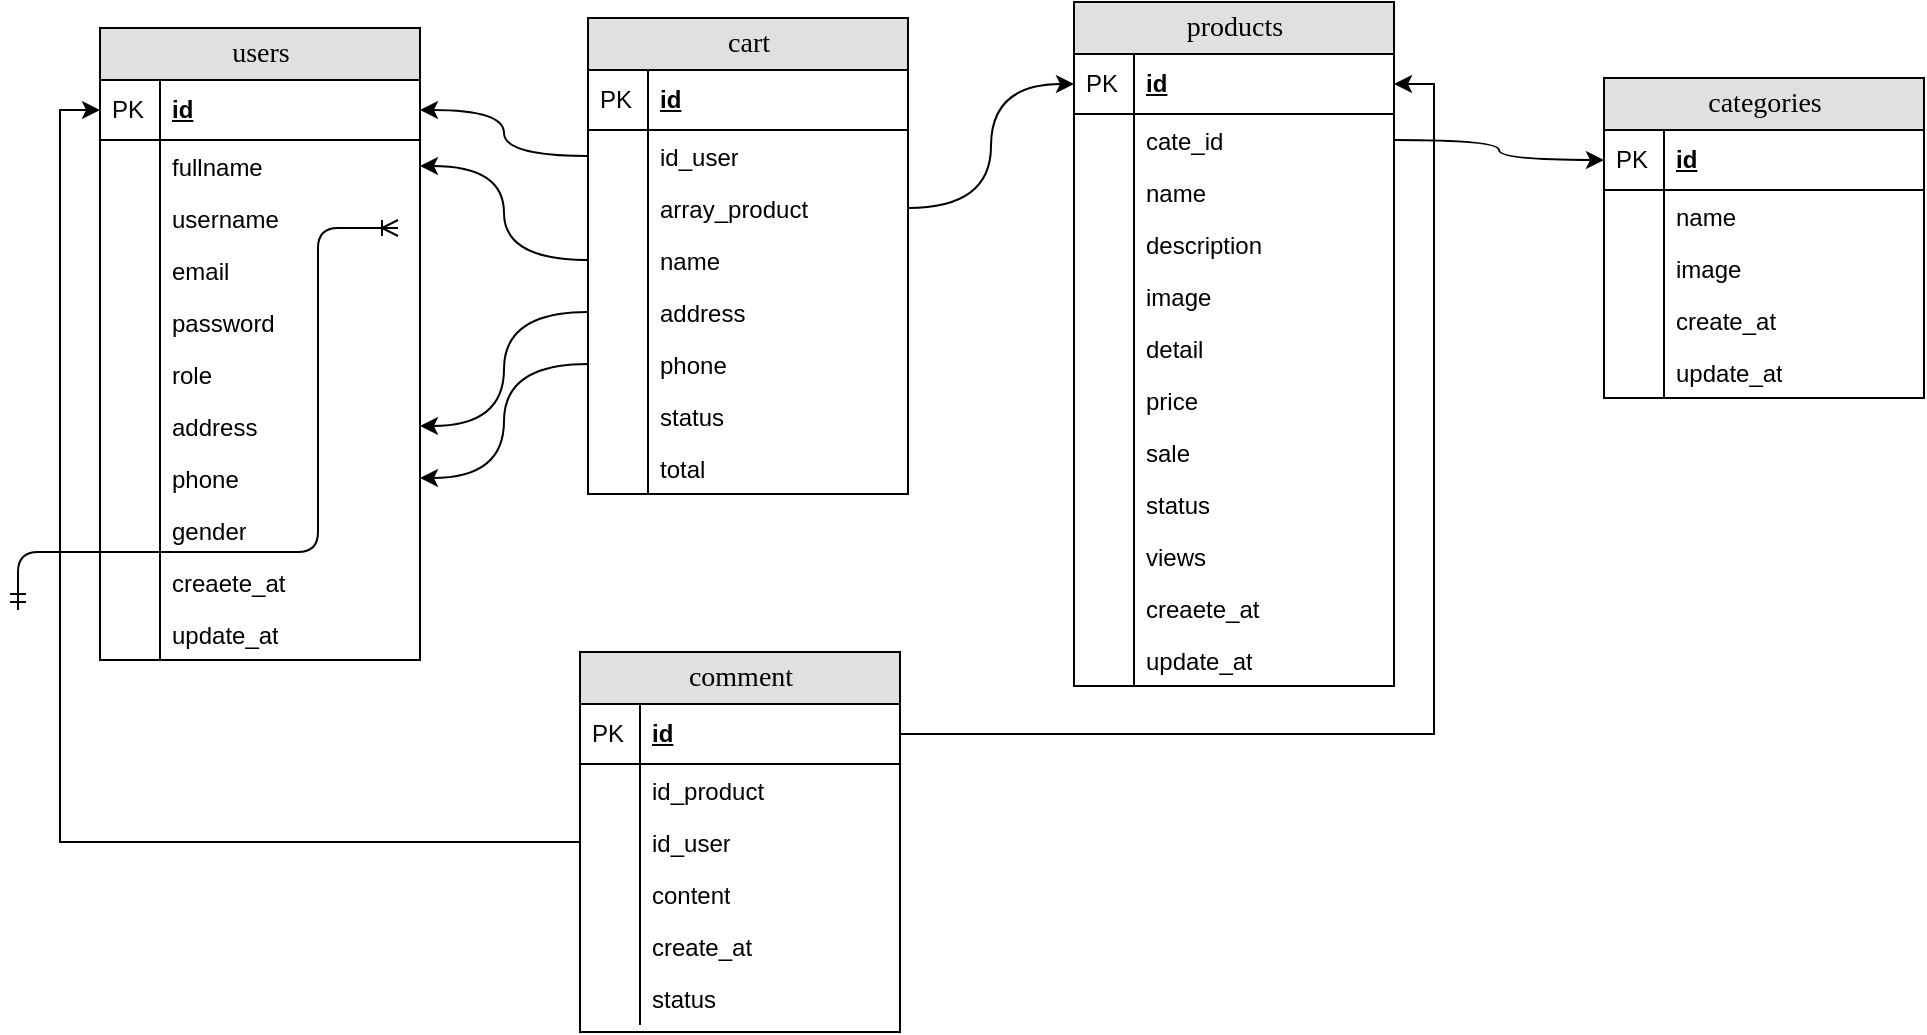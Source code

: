 <mxfile version="14.0.1" type="github">
  <diagram name="Page-1" id="e56a1550-8fbb-45ad-956c-1786394a9013">
    <mxGraphModel dx="1278" dy="534" grid="0" gridSize="10" guides="1" tooltips="1" connect="1" arrows="1" fold="1" page="1" pageScale="1" pageWidth="1100" pageHeight="850" background="#ffffff" math="0" shadow="0">
      <root>
        <mxCell id="0" />
        <mxCell id="1" parent="0" />
        <mxCell id="2e49270ec7c68f3f-8" value="users" style="swimlane;html=1;fontStyle=0;childLayout=stackLayout;horizontal=1;startSize=26;fillColor=#e0e0e0;horizontalStack=0;resizeParent=1;resizeLast=0;collapsible=1;marginBottom=0;swimlaneFillColor=#ffffff;align=center;rounded=0;shadow=0;comic=0;labelBackgroundColor=none;strokeWidth=1;fontFamily=Verdana;fontSize=14;swimlaneLine=1;" parent="1" vertex="1">
          <mxGeometry x="141" y="139" width="160" height="316" as="geometry" />
        </mxCell>
        <mxCell id="2e49270ec7c68f3f-9" value="id" style="shape=partialRectangle;top=0;left=0;right=0;bottom=1;html=1;align=left;verticalAlign=middle;fillColor=none;spacingLeft=34;spacingRight=4;whiteSpace=wrap;overflow=hidden;rotatable=0;points=[[0,0.5],[1,0.5]];portConstraint=eastwest;dropTarget=0;fontStyle=5;" parent="2e49270ec7c68f3f-8" vertex="1">
          <mxGeometry y="26" width="160" height="30" as="geometry" />
        </mxCell>
        <mxCell id="2e49270ec7c68f3f-10" value="PK" style="shape=partialRectangle;top=0;left=0;bottom=0;html=1;fillColor=none;align=left;verticalAlign=middle;spacingLeft=4;spacingRight=4;whiteSpace=wrap;overflow=hidden;rotatable=0;points=[];portConstraint=eastwest;part=1;" parent="2e49270ec7c68f3f-9" vertex="1" connectable="0">
          <mxGeometry width="30" height="30" as="geometry" />
        </mxCell>
        <mxCell id="2e49270ec7c68f3f-11" value="fullname" style="shape=partialRectangle;top=0;left=0;right=0;bottom=0;html=1;align=left;verticalAlign=top;fillColor=none;spacingLeft=34;spacingRight=4;whiteSpace=wrap;overflow=hidden;rotatable=0;points=[[0,0.5],[1,0.5]];portConstraint=eastwest;dropTarget=0;" parent="2e49270ec7c68f3f-8" vertex="1">
          <mxGeometry y="56" width="160" height="26" as="geometry" />
        </mxCell>
        <mxCell id="2e49270ec7c68f3f-12" value="" style="shape=partialRectangle;top=0;left=0;bottom=0;html=1;fillColor=none;align=left;verticalAlign=top;spacingLeft=4;spacingRight=4;whiteSpace=wrap;overflow=hidden;rotatable=0;points=[];portConstraint=eastwest;part=1;" parent="2e49270ec7c68f3f-11" vertex="1" connectable="0">
          <mxGeometry width="30" height="26" as="geometry" />
        </mxCell>
        <mxCell id="2e49270ec7c68f3f-13" value="username" style="shape=partialRectangle;top=0;left=0;right=0;bottom=0;html=1;align=left;verticalAlign=top;fillColor=none;spacingLeft=34;spacingRight=4;whiteSpace=wrap;overflow=hidden;rotatable=0;points=[[0,0.5],[1,0.5]];portConstraint=eastwest;dropTarget=0;" parent="2e49270ec7c68f3f-8" vertex="1">
          <mxGeometry y="82" width="160" height="26" as="geometry" />
        </mxCell>
        <mxCell id="2e49270ec7c68f3f-14" value="" style="shape=partialRectangle;top=0;left=0;bottom=0;html=1;fillColor=none;align=left;verticalAlign=top;spacingLeft=4;spacingRight=4;whiteSpace=wrap;overflow=hidden;rotatable=0;points=[];portConstraint=eastwest;part=1;" parent="2e49270ec7c68f3f-13" vertex="1" connectable="0">
          <mxGeometry width="30" height="26" as="geometry" />
        </mxCell>
        <mxCell id="2e49270ec7c68f3f-15" value="email" style="shape=partialRectangle;top=0;left=0;right=0;bottom=0;html=1;align=left;verticalAlign=top;fillColor=none;spacingLeft=34;spacingRight=4;whiteSpace=wrap;overflow=hidden;rotatable=0;points=[[0,0.5],[1,0.5]];portConstraint=eastwest;dropTarget=0;" parent="2e49270ec7c68f3f-8" vertex="1">
          <mxGeometry y="108" width="160" height="26" as="geometry" />
        </mxCell>
        <mxCell id="2e49270ec7c68f3f-16" value="" style="shape=partialRectangle;top=0;left=0;bottom=0;html=1;fillColor=none;align=left;verticalAlign=top;spacingLeft=4;spacingRight=4;whiteSpace=wrap;overflow=hidden;rotatable=0;points=[];portConstraint=eastwest;part=1;" parent="2e49270ec7c68f3f-15" vertex="1" connectable="0">
          <mxGeometry width="30" height="26" as="geometry" />
        </mxCell>
        <mxCell id="1lIkk0_7bmJAhGlivmZI-1" value="password" style="shape=partialRectangle;top=0;left=0;right=0;bottom=0;html=1;align=left;verticalAlign=top;fillColor=none;spacingLeft=34;spacingRight=4;whiteSpace=wrap;overflow=hidden;rotatable=0;points=[[0,0.5],[1,0.5]];portConstraint=eastwest;dropTarget=0;" vertex="1" parent="2e49270ec7c68f3f-8">
          <mxGeometry y="134" width="160" height="26" as="geometry" />
        </mxCell>
        <mxCell id="1lIkk0_7bmJAhGlivmZI-2" value="" style="shape=partialRectangle;top=0;left=0;bottom=0;html=1;fillColor=none;align=left;verticalAlign=top;spacingLeft=4;spacingRight=4;whiteSpace=wrap;overflow=hidden;rotatable=0;points=[];portConstraint=eastwest;part=1;" vertex="1" connectable="0" parent="1lIkk0_7bmJAhGlivmZI-1">
          <mxGeometry width="30" height="26" as="geometry" />
        </mxCell>
        <mxCell id="1lIkk0_7bmJAhGlivmZI-3" value="role" style="shape=partialRectangle;top=0;left=0;right=0;bottom=0;html=1;align=left;verticalAlign=top;fillColor=none;spacingLeft=34;spacingRight=4;whiteSpace=wrap;overflow=hidden;rotatable=0;points=[[0,0.5],[1,0.5]];portConstraint=eastwest;dropTarget=0;" vertex="1" parent="2e49270ec7c68f3f-8">
          <mxGeometry y="160" width="160" height="26" as="geometry" />
        </mxCell>
        <mxCell id="1lIkk0_7bmJAhGlivmZI-4" value="" style="shape=partialRectangle;top=0;left=0;bottom=0;html=1;fillColor=none;align=left;verticalAlign=top;spacingLeft=4;spacingRight=4;whiteSpace=wrap;overflow=hidden;rotatable=0;points=[];portConstraint=eastwest;part=1;" vertex="1" connectable="0" parent="1lIkk0_7bmJAhGlivmZI-3">
          <mxGeometry width="30" height="26" as="geometry" />
        </mxCell>
        <mxCell id="1lIkk0_7bmJAhGlivmZI-5" value="address" style="shape=partialRectangle;top=0;left=0;right=0;bottom=0;html=1;align=left;verticalAlign=top;fillColor=none;spacingLeft=34;spacingRight=4;whiteSpace=wrap;overflow=hidden;rotatable=0;points=[[0,0.5],[1,0.5]];portConstraint=eastwest;dropTarget=0;" vertex="1" parent="2e49270ec7c68f3f-8">
          <mxGeometry y="186" width="160" height="26" as="geometry" />
        </mxCell>
        <mxCell id="1lIkk0_7bmJAhGlivmZI-6" value="" style="shape=partialRectangle;top=0;left=0;bottom=0;html=1;fillColor=none;align=left;verticalAlign=top;spacingLeft=4;spacingRight=4;whiteSpace=wrap;overflow=hidden;rotatable=0;points=[];portConstraint=eastwest;part=1;" vertex="1" connectable="0" parent="1lIkk0_7bmJAhGlivmZI-5">
          <mxGeometry width="30" height="26" as="geometry" />
        </mxCell>
        <mxCell id="1lIkk0_7bmJAhGlivmZI-7" value="phone" style="shape=partialRectangle;top=0;left=0;right=0;bottom=0;html=1;align=left;verticalAlign=top;fillColor=none;spacingLeft=34;spacingRight=4;whiteSpace=wrap;overflow=hidden;rotatable=0;points=[[0,0.5],[1,0.5]];portConstraint=eastwest;dropTarget=0;" vertex="1" parent="2e49270ec7c68f3f-8">
          <mxGeometry y="212" width="160" height="26" as="geometry" />
        </mxCell>
        <mxCell id="1lIkk0_7bmJAhGlivmZI-8" value="" style="shape=partialRectangle;top=0;left=0;bottom=0;html=1;fillColor=none;align=left;verticalAlign=top;spacingLeft=4;spacingRight=4;whiteSpace=wrap;overflow=hidden;rotatable=0;points=[];portConstraint=eastwest;part=1;" vertex="1" connectable="0" parent="1lIkk0_7bmJAhGlivmZI-7">
          <mxGeometry width="30" height="26" as="geometry" />
        </mxCell>
        <mxCell id="1lIkk0_7bmJAhGlivmZI-9" value="gender" style="shape=partialRectangle;top=0;left=0;right=0;bottom=0;html=1;align=left;verticalAlign=top;fillColor=none;spacingLeft=34;spacingRight=4;whiteSpace=wrap;overflow=hidden;rotatable=0;points=[[0,0.5],[1,0.5]];portConstraint=eastwest;dropTarget=0;" vertex="1" parent="2e49270ec7c68f3f-8">
          <mxGeometry y="238" width="160" height="26" as="geometry" />
        </mxCell>
        <mxCell id="1lIkk0_7bmJAhGlivmZI-10" value="" style="shape=partialRectangle;top=0;left=0;bottom=0;html=1;fillColor=none;align=left;verticalAlign=top;spacingLeft=4;spacingRight=4;whiteSpace=wrap;overflow=hidden;rotatable=0;points=[];portConstraint=eastwest;part=1;" vertex="1" connectable="0" parent="1lIkk0_7bmJAhGlivmZI-9">
          <mxGeometry width="30" height="26" as="geometry" />
        </mxCell>
        <mxCell id="1lIkk0_7bmJAhGlivmZI-11" value="creaete_at" style="shape=partialRectangle;top=0;left=0;right=0;bottom=0;html=1;align=left;verticalAlign=top;fillColor=none;spacingLeft=34;spacingRight=4;whiteSpace=wrap;overflow=hidden;rotatable=0;points=[[0,0.5],[1,0.5]];portConstraint=eastwest;dropTarget=0;" vertex="1" parent="2e49270ec7c68f3f-8">
          <mxGeometry y="264" width="160" height="26" as="geometry" />
        </mxCell>
        <mxCell id="1lIkk0_7bmJAhGlivmZI-12" value="" style="shape=partialRectangle;top=0;left=0;bottom=0;html=1;fillColor=none;align=left;verticalAlign=top;spacingLeft=4;spacingRight=4;whiteSpace=wrap;overflow=hidden;rotatable=0;points=[];portConstraint=eastwest;part=1;" vertex="1" connectable="0" parent="1lIkk0_7bmJAhGlivmZI-11">
          <mxGeometry width="30" height="26" as="geometry" />
        </mxCell>
        <mxCell id="1lIkk0_7bmJAhGlivmZI-13" value="update_at" style="shape=partialRectangle;top=0;left=0;right=0;bottom=0;html=1;align=left;verticalAlign=top;fillColor=none;spacingLeft=34;spacingRight=4;whiteSpace=wrap;overflow=hidden;rotatable=0;points=[[0,0.5],[1,0.5]];portConstraint=eastwest;dropTarget=0;" vertex="1" parent="2e49270ec7c68f3f-8">
          <mxGeometry y="290" width="160" height="26" as="geometry" />
        </mxCell>
        <mxCell id="1lIkk0_7bmJAhGlivmZI-14" value="" style="shape=partialRectangle;top=0;left=0;bottom=0;html=1;fillColor=none;align=left;verticalAlign=top;spacingLeft=4;spacingRight=4;whiteSpace=wrap;overflow=hidden;rotatable=0;points=[];portConstraint=eastwest;part=1;" vertex="1" connectable="0" parent="1lIkk0_7bmJAhGlivmZI-13">
          <mxGeometry width="30" height="26" as="geometry" />
        </mxCell>
        <mxCell id="2e49270ec7c68f3f-55" value="" style="edgeStyle=orthogonalEdgeStyle;html=1;endArrow=ERoneToMany;startArrow=ERmandOne;labelBackgroundColor=none;fontFamily=Verdana;fontSize=14;entryX=0;entryY=0.5;exitX=0;exitY=0.5;" parent="1" source="2e49270ec7c68f3f-20" edge="1">
          <mxGeometry width="100" height="100" relative="1" as="geometry">
            <mxPoint x="100" y="430" as="sourcePoint" />
            <mxPoint x="290" y="239" as="targetPoint" />
            <Array as="points">
              <mxPoint x="250" y="401" />
              <mxPoint x="250" y="239" />
            </Array>
          </mxGeometry>
        </mxCell>
        <mxCell id="1lIkk0_7bmJAhGlivmZI-15" value="products" style="swimlane;html=1;fontStyle=0;childLayout=stackLayout;horizontal=1;startSize=26;fillColor=#e0e0e0;horizontalStack=0;resizeParent=1;resizeLast=0;collapsible=1;marginBottom=0;swimlaneFillColor=#ffffff;align=center;rounded=0;shadow=0;comic=0;labelBackgroundColor=none;strokeWidth=1;fontFamily=Verdana;fontSize=14;swimlaneLine=1;" vertex="1" parent="1">
          <mxGeometry x="628" y="126" width="160" height="342" as="geometry" />
        </mxCell>
        <mxCell id="1lIkk0_7bmJAhGlivmZI-16" value="id" style="shape=partialRectangle;top=0;left=0;right=0;bottom=1;html=1;align=left;verticalAlign=middle;fillColor=none;spacingLeft=34;spacingRight=4;whiteSpace=wrap;overflow=hidden;rotatable=0;points=[[0,0.5],[1,0.5]];portConstraint=eastwest;dropTarget=0;fontStyle=5;" vertex="1" parent="1lIkk0_7bmJAhGlivmZI-15">
          <mxGeometry y="26" width="160" height="30" as="geometry" />
        </mxCell>
        <mxCell id="1lIkk0_7bmJAhGlivmZI-17" value="PK" style="shape=partialRectangle;top=0;left=0;bottom=0;html=1;fillColor=none;align=left;verticalAlign=middle;spacingLeft=4;spacingRight=4;whiteSpace=wrap;overflow=hidden;rotatable=0;points=[];portConstraint=eastwest;part=1;" vertex="1" connectable="0" parent="1lIkk0_7bmJAhGlivmZI-16">
          <mxGeometry width="30" height="30" as="geometry" />
        </mxCell>
        <mxCell id="1lIkk0_7bmJAhGlivmZI-18" value="cate_id" style="shape=partialRectangle;top=0;left=0;right=0;bottom=0;html=1;align=left;verticalAlign=top;fillColor=none;spacingLeft=34;spacingRight=4;whiteSpace=wrap;overflow=hidden;rotatable=0;points=[[0,0.5],[1,0.5]];portConstraint=eastwest;dropTarget=0;" vertex="1" parent="1lIkk0_7bmJAhGlivmZI-15">
          <mxGeometry y="56" width="160" height="26" as="geometry" />
        </mxCell>
        <mxCell id="1lIkk0_7bmJAhGlivmZI-19" value="" style="shape=partialRectangle;top=0;left=0;bottom=0;html=1;fillColor=none;align=left;verticalAlign=top;spacingLeft=4;spacingRight=4;whiteSpace=wrap;overflow=hidden;rotatable=0;points=[];portConstraint=eastwest;part=1;" vertex="1" connectable="0" parent="1lIkk0_7bmJAhGlivmZI-18">
          <mxGeometry width="30" height="26" as="geometry" />
        </mxCell>
        <mxCell id="1lIkk0_7bmJAhGlivmZI-20" value="name" style="shape=partialRectangle;top=0;left=0;right=0;bottom=0;html=1;align=left;verticalAlign=top;fillColor=none;spacingLeft=34;spacingRight=4;whiteSpace=wrap;overflow=hidden;rotatable=0;points=[[0,0.5],[1,0.5]];portConstraint=eastwest;dropTarget=0;" vertex="1" parent="1lIkk0_7bmJAhGlivmZI-15">
          <mxGeometry y="82" width="160" height="26" as="geometry" />
        </mxCell>
        <mxCell id="1lIkk0_7bmJAhGlivmZI-21" value="" style="shape=partialRectangle;top=0;left=0;bottom=0;html=1;fillColor=none;align=left;verticalAlign=top;spacingLeft=4;spacingRight=4;whiteSpace=wrap;overflow=hidden;rotatable=0;points=[];portConstraint=eastwest;part=1;" vertex="1" connectable="0" parent="1lIkk0_7bmJAhGlivmZI-20">
          <mxGeometry width="30" height="26" as="geometry" />
        </mxCell>
        <mxCell id="1lIkk0_7bmJAhGlivmZI-22" value="description" style="shape=partialRectangle;top=0;left=0;right=0;bottom=0;html=1;align=left;verticalAlign=top;fillColor=none;spacingLeft=34;spacingRight=4;whiteSpace=wrap;overflow=hidden;rotatable=0;points=[[0,0.5],[1,0.5]];portConstraint=eastwest;dropTarget=0;" vertex="1" parent="1lIkk0_7bmJAhGlivmZI-15">
          <mxGeometry y="108" width="160" height="26" as="geometry" />
        </mxCell>
        <mxCell id="1lIkk0_7bmJAhGlivmZI-23" value="" style="shape=partialRectangle;top=0;left=0;bottom=0;html=1;fillColor=none;align=left;verticalAlign=top;spacingLeft=4;spacingRight=4;whiteSpace=wrap;overflow=hidden;rotatable=0;points=[];portConstraint=eastwest;part=1;" vertex="1" connectable="0" parent="1lIkk0_7bmJAhGlivmZI-22">
          <mxGeometry width="30" height="26" as="geometry" />
        </mxCell>
        <mxCell id="1lIkk0_7bmJAhGlivmZI-24" value="image" style="shape=partialRectangle;top=0;left=0;right=0;bottom=0;html=1;align=left;verticalAlign=top;fillColor=none;spacingLeft=34;spacingRight=4;whiteSpace=wrap;overflow=hidden;rotatable=0;points=[[0,0.5],[1,0.5]];portConstraint=eastwest;dropTarget=0;" vertex="1" parent="1lIkk0_7bmJAhGlivmZI-15">
          <mxGeometry y="134" width="160" height="26" as="geometry" />
        </mxCell>
        <mxCell id="1lIkk0_7bmJAhGlivmZI-25" value="" style="shape=partialRectangle;top=0;left=0;bottom=0;html=1;fillColor=none;align=left;verticalAlign=top;spacingLeft=4;spacingRight=4;whiteSpace=wrap;overflow=hidden;rotatable=0;points=[];portConstraint=eastwest;part=1;" vertex="1" connectable="0" parent="1lIkk0_7bmJAhGlivmZI-24">
          <mxGeometry width="30" height="26" as="geometry" />
        </mxCell>
        <mxCell id="1lIkk0_7bmJAhGlivmZI-26" value="detail" style="shape=partialRectangle;top=0;left=0;right=0;bottom=0;html=1;align=left;verticalAlign=top;fillColor=none;spacingLeft=34;spacingRight=4;whiteSpace=wrap;overflow=hidden;rotatable=0;points=[[0,0.5],[1,0.5]];portConstraint=eastwest;dropTarget=0;" vertex="1" parent="1lIkk0_7bmJAhGlivmZI-15">
          <mxGeometry y="160" width="160" height="26" as="geometry" />
        </mxCell>
        <mxCell id="1lIkk0_7bmJAhGlivmZI-27" value="" style="shape=partialRectangle;top=0;left=0;bottom=0;html=1;fillColor=none;align=left;verticalAlign=top;spacingLeft=4;spacingRight=4;whiteSpace=wrap;overflow=hidden;rotatable=0;points=[];portConstraint=eastwest;part=1;" vertex="1" connectable="0" parent="1lIkk0_7bmJAhGlivmZI-26">
          <mxGeometry width="30" height="26" as="geometry" />
        </mxCell>
        <mxCell id="1lIkk0_7bmJAhGlivmZI-28" value="price" style="shape=partialRectangle;top=0;left=0;right=0;bottom=0;html=1;align=left;verticalAlign=top;fillColor=none;spacingLeft=34;spacingRight=4;whiteSpace=wrap;overflow=hidden;rotatable=0;points=[[0,0.5],[1,0.5]];portConstraint=eastwest;dropTarget=0;" vertex="1" parent="1lIkk0_7bmJAhGlivmZI-15">
          <mxGeometry y="186" width="160" height="26" as="geometry" />
        </mxCell>
        <mxCell id="1lIkk0_7bmJAhGlivmZI-29" value="" style="shape=partialRectangle;top=0;left=0;bottom=0;html=1;fillColor=none;align=left;verticalAlign=top;spacingLeft=4;spacingRight=4;whiteSpace=wrap;overflow=hidden;rotatable=0;points=[];portConstraint=eastwest;part=1;" vertex="1" connectable="0" parent="1lIkk0_7bmJAhGlivmZI-28">
          <mxGeometry width="30" height="26" as="geometry" />
        </mxCell>
        <mxCell id="1lIkk0_7bmJAhGlivmZI-30" value="sale" style="shape=partialRectangle;top=0;left=0;right=0;bottom=0;html=1;align=left;verticalAlign=top;fillColor=none;spacingLeft=34;spacingRight=4;whiteSpace=wrap;overflow=hidden;rotatable=0;points=[[0,0.5],[1,0.5]];portConstraint=eastwest;dropTarget=0;" vertex="1" parent="1lIkk0_7bmJAhGlivmZI-15">
          <mxGeometry y="212" width="160" height="26" as="geometry" />
        </mxCell>
        <mxCell id="1lIkk0_7bmJAhGlivmZI-31" value="" style="shape=partialRectangle;top=0;left=0;bottom=0;html=1;fillColor=none;align=left;verticalAlign=top;spacingLeft=4;spacingRight=4;whiteSpace=wrap;overflow=hidden;rotatable=0;points=[];portConstraint=eastwest;part=1;" vertex="1" connectable="0" parent="1lIkk0_7bmJAhGlivmZI-30">
          <mxGeometry width="30" height="26" as="geometry" />
        </mxCell>
        <mxCell id="1lIkk0_7bmJAhGlivmZI-32" value="status" style="shape=partialRectangle;top=0;left=0;right=0;bottom=0;html=1;align=left;verticalAlign=top;fillColor=none;spacingLeft=34;spacingRight=4;whiteSpace=wrap;overflow=hidden;rotatable=0;points=[[0,0.5],[1,0.5]];portConstraint=eastwest;dropTarget=0;" vertex="1" parent="1lIkk0_7bmJAhGlivmZI-15">
          <mxGeometry y="238" width="160" height="26" as="geometry" />
        </mxCell>
        <mxCell id="1lIkk0_7bmJAhGlivmZI-33" value="" style="shape=partialRectangle;top=0;left=0;bottom=0;html=1;fillColor=none;align=left;verticalAlign=top;spacingLeft=4;spacingRight=4;whiteSpace=wrap;overflow=hidden;rotatable=0;points=[];portConstraint=eastwest;part=1;" vertex="1" connectable="0" parent="1lIkk0_7bmJAhGlivmZI-32">
          <mxGeometry width="30" height="26" as="geometry" />
        </mxCell>
        <mxCell id="1lIkk0_7bmJAhGlivmZI-34" value="views" style="shape=partialRectangle;top=0;left=0;right=0;bottom=0;html=1;align=left;verticalAlign=top;fillColor=none;spacingLeft=34;spacingRight=4;whiteSpace=wrap;overflow=hidden;rotatable=0;points=[[0,0.5],[1,0.5]];portConstraint=eastwest;dropTarget=0;" vertex="1" parent="1lIkk0_7bmJAhGlivmZI-15">
          <mxGeometry y="264" width="160" height="26" as="geometry" />
        </mxCell>
        <mxCell id="1lIkk0_7bmJAhGlivmZI-35" value="" style="shape=partialRectangle;top=0;left=0;bottom=0;html=1;fillColor=none;align=left;verticalAlign=top;spacingLeft=4;spacingRight=4;whiteSpace=wrap;overflow=hidden;rotatable=0;points=[];portConstraint=eastwest;part=1;" vertex="1" connectable="0" parent="1lIkk0_7bmJAhGlivmZI-34">
          <mxGeometry width="30" height="26" as="geometry" />
        </mxCell>
        <mxCell id="1lIkk0_7bmJAhGlivmZI-38" value="creaete_at" style="shape=partialRectangle;top=0;left=0;right=0;bottom=0;html=1;align=left;verticalAlign=top;fillColor=none;spacingLeft=34;spacingRight=4;whiteSpace=wrap;overflow=hidden;rotatable=0;points=[[0,0.5],[1,0.5]];portConstraint=eastwest;dropTarget=0;" vertex="1" parent="1lIkk0_7bmJAhGlivmZI-15">
          <mxGeometry y="290" width="160" height="26" as="geometry" />
        </mxCell>
        <mxCell id="1lIkk0_7bmJAhGlivmZI-39" value="" style="shape=partialRectangle;top=0;left=0;bottom=0;html=1;fillColor=none;align=left;verticalAlign=top;spacingLeft=4;spacingRight=4;whiteSpace=wrap;overflow=hidden;rotatable=0;points=[];portConstraint=eastwest;part=1;" vertex="1" connectable="0" parent="1lIkk0_7bmJAhGlivmZI-38">
          <mxGeometry width="30" height="26" as="geometry" />
        </mxCell>
        <mxCell id="1lIkk0_7bmJAhGlivmZI-36" value="update_at" style="shape=partialRectangle;top=0;left=0;right=0;bottom=0;html=1;align=left;verticalAlign=top;fillColor=none;spacingLeft=34;spacingRight=4;whiteSpace=wrap;overflow=hidden;rotatable=0;points=[[0,0.5],[1,0.5]];portConstraint=eastwest;dropTarget=0;" vertex="1" parent="1lIkk0_7bmJAhGlivmZI-15">
          <mxGeometry y="316" width="160" height="26" as="geometry" />
        </mxCell>
        <mxCell id="1lIkk0_7bmJAhGlivmZI-37" value="" style="shape=partialRectangle;top=0;left=0;bottom=0;html=1;fillColor=none;align=left;verticalAlign=top;spacingLeft=4;spacingRight=4;whiteSpace=wrap;overflow=hidden;rotatable=0;points=[];portConstraint=eastwest;part=1;" vertex="1" connectable="0" parent="1lIkk0_7bmJAhGlivmZI-36">
          <mxGeometry width="30" height="26" as="geometry" />
        </mxCell>
        <mxCell id="1lIkk0_7bmJAhGlivmZI-40" value="comment" style="swimlane;html=1;fontStyle=0;childLayout=stackLayout;horizontal=1;startSize=26;fillColor=#e0e0e0;horizontalStack=0;resizeParent=1;resizeLast=0;collapsible=1;marginBottom=0;swimlaneFillColor=#ffffff;align=center;rounded=0;shadow=0;comic=0;labelBackgroundColor=none;strokeWidth=1;fontFamily=Verdana;fontSize=14;swimlaneLine=1;" vertex="1" parent="1">
          <mxGeometry x="381" y="451" width="160" height="190" as="geometry" />
        </mxCell>
        <mxCell id="1lIkk0_7bmJAhGlivmZI-41" value="id" style="shape=partialRectangle;top=0;left=0;right=0;bottom=1;html=1;align=left;verticalAlign=middle;fillColor=none;spacingLeft=34;spacingRight=4;whiteSpace=wrap;overflow=hidden;rotatable=0;points=[[0,0.5],[1,0.5]];portConstraint=eastwest;dropTarget=0;fontStyle=5;" vertex="1" parent="1lIkk0_7bmJAhGlivmZI-40">
          <mxGeometry y="26" width="160" height="30" as="geometry" />
        </mxCell>
        <mxCell id="1lIkk0_7bmJAhGlivmZI-42" value="PK" style="shape=partialRectangle;top=0;left=0;bottom=0;html=1;fillColor=none;align=left;verticalAlign=middle;spacingLeft=4;spacingRight=4;whiteSpace=wrap;overflow=hidden;rotatable=0;points=[];portConstraint=eastwest;part=1;" vertex="1" connectable="0" parent="1lIkk0_7bmJAhGlivmZI-41">
          <mxGeometry width="30" height="30" as="geometry" />
        </mxCell>
        <mxCell id="1lIkk0_7bmJAhGlivmZI-43" value="id_product" style="shape=partialRectangle;top=0;left=0;right=0;bottom=0;html=1;align=left;verticalAlign=top;fillColor=none;spacingLeft=34;spacingRight=4;whiteSpace=wrap;overflow=hidden;rotatable=0;points=[[0,0.5],[1,0.5]];portConstraint=eastwest;dropTarget=0;" vertex="1" parent="1lIkk0_7bmJAhGlivmZI-40">
          <mxGeometry y="56" width="160" height="26" as="geometry" />
        </mxCell>
        <mxCell id="1lIkk0_7bmJAhGlivmZI-44" value="" style="shape=partialRectangle;top=0;left=0;bottom=0;html=1;fillColor=none;align=left;verticalAlign=top;spacingLeft=4;spacingRight=4;whiteSpace=wrap;overflow=hidden;rotatable=0;points=[];portConstraint=eastwest;part=1;" vertex="1" connectable="0" parent="1lIkk0_7bmJAhGlivmZI-43">
          <mxGeometry width="30" height="26" as="geometry" />
        </mxCell>
        <mxCell id="1lIkk0_7bmJAhGlivmZI-45" value="id_user" style="shape=partialRectangle;top=0;left=0;right=0;bottom=0;html=1;align=left;verticalAlign=top;fillColor=none;spacingLeft=34;spacingRight=4;whiteSpace=wrap;overflow=hidden;rotatable=0;points=[[0,0.5],[1,0.5]];portConstraint=eastwest;dropTarget=0;" vertex="1" parent="1lIkk0_7bmJAhGlivmZI-40">
          <mxGeometry y="82" width="160" height="26" as="geometry" />
        </mxCell>
        <mxCell id="1lIkk0_7bmJAhGlivmZI-46" value="" style="shape=partialRectangle;top=0;left=0;bottom=0;html=1;fillColor=none;align=left;verticalAlign=top;spacingLeft=4;spacingRight=4;whiteSpace=wrap;overflow=hidden;rotatable=0;points=[];portConstraint=eastwest;part=1;" vertex="1" connectable="0" parent="1lIkk0_7bmJAhGlivmZI-45">
          <mxGeometry width="30" height="26" as="geometry" />
        </mxCell>
        <mxCell id="1lIkk0_7bmJAhGlivmZI-47" value="content" style="shape=partialRectangle;top=0;left=0;right=0;bottom=0;html=1;align=left;verticalAlign=top;fillColor=none;spacingLeft=34;spacingRight=4;whiteSpace=wrap;overflow=hidden;rotatable=0;points=[[0,0.5],[1,0.5]];portConstraint=eastwest;dropTarget=0;" vertex="1" parent="1lIkk0_7bmJAhGlivmZI-40">
          <mxGeometry y="108" width="160" height="26" as="geometry" />
        </mxCell>
        <mxCell id="1lIkk0_7bmJAhGlivmZI-48" value="" style="shape=partialRectangle;top=0;left=0;bottom=0;html=1;fillColor=none;align=left;verticalAlign=top;spacingLeft=4;spacingRight=4;whiteSpace=wrap;overflow=hidden;rotatable=0;points=[];portConstraint=eastwest;part=1;" vertex="1" connectable="0" parent="1lIkk0_7bmJAhGlivmZI-47">
          <mxGeometry width="30" height="26" as="geometry" />
        </mxCell>
        <mxCell id="1lIkk0_7bmJAhGlivmZI-49" value="create_at" style="shape=partialRectangle;top=0;left=0;right=0;bottom=0;html=1;align=left;verticalAlign=top;fillColor=none;spacingLeft=34;spacingRight=4;whiteSpace=wrap;overflow=hidden;rotatable=0;points=[[0,0.5],[1,0.5]];portConstraint=eastwest;dropTarget=0;" vertex="1" parent="1lIkk0_7bmJAhGlivmZI-40">
          <mxGeometry y="134" width="160" height="26" as="geometry" />
        </mxCell>
        <mxCell id="1lIkk0_7bmJAhGlivmZI-50" value="" style="shape=partialRectangle;top=0;left=0;bottom=0;html=1;fillColor=none;align=left;verticalAlign=top;spacingLeft=4;spacingRight=4;whiteSpace=wrap;overflow=hidden;rotatable=0;points=[];portConstraint=eastwest;part=1;" vertex="1" connectable="0" parent="1lIkk0_7bmJAhGlivmZI-49">
          <mxGeometry width="30" height="26" as="geometry" />
        </mxCell>
        <mxCell id="1lIkk0_7bmJAhGlivmZI-57" value="status" style="shape=partialRectangle;top=0;left=0;right=0;bottom=0;html=1;align=left;verticalAlign=top;fillColor=none;spacingLeft=34;spacingRight=4;whiteSpace=wrap;overflow=hidden;rotatable=0;points=[[0,0.5],[1,0.5]];portConstraint=eastwest;dropTarget=0;" vertex="1" parent="1lIkk0_7bmJAhGlivmZI-40">
          <mxGeometry y="160" width="160" height="26" as="geometry" />
        </mxCell>
        <mxCell id="1lIkk0_7bmJAhGlivmZI-58" value="" style="shape=partialRectangle;top=0;left=0;bottom=0;html=1;fillColor=none;align=left;verticalAlign=top;spacingLeft=4;spacingRight=4;whiteSpace=wrap;overflow=hidden;rotatable=0;points=[];portConstraint=eastwest;part=1;" vertex="1" connectable="0" parent="1lIkk0_7bmJAhGlivmZI-57">
          <mxGeometry width="30" height="26" as="geometry" />
        </mxCell>
        <mxCell id="1lIkk0_7bmJAhGlivmZI-91" value="categories" style="swimlane;html=1;fontStyle=0;childLayout=stackLayout;horizontal=1;startSize=26;fillColor=#e0e0e0;horizontalStack=0;resizeParent=1;resizeLast=0;collapsible=1;marginBottom=0;swimlaneFillColor=#ffffff;align=center;rounded=0;shadow=0;comic=0;labelBackgroundColor=none;strokeWidth=1;fontFamily=Verdana;fontSize=14;swimlaneLine=1;" vertex="1" parent="1">
          <mxGeometry x="893" y="164" width="160" height="160" as="geometry" />
        </mxCell>
        <mxCell id="1lIkk0_7bmJAhGlivmZI-92" value="id" style="shape=partialRectangle;top=0;left=0;right=0;bottom=1;html=1;align=left;verticalAlign=middle;fillColor=none;spacingLeft=34;spacingRight=4;whiteSpace=wrap;overflow=hidden;rotatable=0;points=[[0,0.5],[1,0.5]];portConstraint=eastwest;dropTarget=0;fontStyle=5;" vertex="1" parent="1lIkk0_7bmJAhGlivmZI-91">
          <mxGeometry y="26" width="160" height="30" as="geometry" />
        </mxCell>
        <mxCell id="1lIkk0_7bmJAhGlivmZI-93" value="PK" style="shape=partialRectangle;top=0;left=0;bottom=0;html=1;fillColor=none;align=left;verticalAlign=middle;spacingLeft=4;spacingRight=4;whiteSpace=wrap;overflow=hidden;rotatable=0;points=[];portConstraint=eastwest;part=1;" vertex="1" connectable="0" parent="1lIkk0_7bmJAhGlivmZI-92">
          <mxGeometry width="30" height="30" as="geometry" />
        </mxCell>
        <mxCell id="1lIkk0_7bmJAhGlivmZI-94" value="name" style="shape=partialRectangle;top=0;left=0;right=0;bottom=0;html=1;align=left;verticalAlign=top;fillColor=none;spacingLeft=34;spacingRight=4;whiteSpace=wrap;overflow=hidden;rotatable=0;points=[[0,0.5],[1,0.5]];portConstraint=eastwest;dropTarget=0;" vertex="1" parent="1lIkk0_7bmJAhGlivmZI-91">
          <mxGeometry y="56" width="160" height="26" as="geometry" />
        </mxCell>
        <mxCell id="1lIkk0_7bmJAhGlivmZI-95" value="" style="shape=partialRectangle;top=0;left=0;bottom=0;html=1;fillColor=none;align=left;verticalAlign=top;spacingLeft=4;spacingRight=4;whiteSpace=wrap;overflow=hidden;rotatable=0;points=[];portConstraint=eastwest;part=1;" vertex="1" connectable="0" parent="1lIkk0_7bmJAhGlivmZI-94">
          <mxGeometry width="30" height="26" as="geometry" />
        </mxCell>
        <mxCell id="1lIkk0_7bmJAhGlivmZI-96" value="image" style="shape=partialRectangle;top=0;left=0;right=0;bottom=0;html=1;align=left;verticalAlign=top;fillColor=none;spacingLeft=34;spacingRight=4;whiteSpace=wrap;overflow=hidden;rotatable=0;points=[[0,0.5],[1,0.5]];portConstraint=eastwest;dropTarget=0;" vertex="1" parent="1lIkk0_7bmJAhGlivmZI-91">
          <mxGeometry y="82" width="160" height="26" as="geometry" />
        </mxCell>
        <mxCell id="1lIkk0_7bmJAhGlivmZI-97" value="" style="shape=partialRectangle;top=0;left=0;bottom=0;html=1;fillColor=none;align=left;verticalAlign=top;spacingLeft=4;spacingRight=4;whiteSpace=wrap;overflow=hidden;rotatable=0;points=[];portConstraint=eastwest;part=1;" vertex="1" connectable="0" parent="1lIkk0_7bmJAhGlivmZI-96">
          <mxGeometry width="30" height="26" as="geometry" />
        </mxCell>
        <mxCell id="1lIkk0_7bmJAhGlivmZI-100" value="create_at" style="shape=partialRectangle;top=0;left=0;right=0;bottom=0;html=1;align=left;verticalAlign=top;fillColor=none;spacingLeft=34;spacingRight=4;whiteSpace=wrap;overflow=hidden;rotatable=0;points=[[0,0.5],[1,0.5]];portConstraint=eastwest;dropTarget=0;" vertex="1" parent="1lIkk0_7bmJAhGlivmZI-91">
          <mxGeometry y="108" width="160" height="26" as="geometry" />
        </mxCell>
        <mxCell id="1lIkk0_7bmJAhGlivmZI-101" value="" style="shape=partialRectangle;top=0;left=0;bottom=0;html=1;fillColor=none;align=left;verticalAlign=top;spacingLeft=4;spacingRight=4;whiteSpace=wrap;overflow=hidden;rotatable=0;points=[];portConstraint=eastwest;part=1;" vertex="1" connectable="0" parent="1lIkk0_7bmJAhGlivmZI-100">
          <mxGeometry width="30" height="26" as="geometry" />
        </mxCell>
        <mxCell id="1lIkk0_7bmJAhGlivmZI-102" value="update_at" style="shape=partialRectangle;top=0;left=0;right=0;bottom=0;html=1;align=left;verticalAlign=top;fillColor=none;spacingLeft=34;spacingRight=4;whiteSpace=wrap;overflow=hidden;rotatable=0;points=[[0,0.5],[1,0.5]];portConstraint=eastwest;dropTarget=0;" vertex="1" parent="1lIkk0_7bmJAhGlivmZI-91">
          <mxGeometry y="134" width="160" height="26" as="geometry" />
        </mxCell>
        <mxCell id="1lIkk0_7bmJAhGlivmZI-103" value="" style="shape=partialRectangle;top=0;left=0;bottom=0;html=1;fillColor=none;align=left;verticalAlign=top;spacingLeft=4;spacingRight=4;whiteSpace=wrap;overflow=hidden;rotatable=0;points=[];portConstraint=eastwest;part=1;" vertex="1" connectable="0" parent="1lIkk0_7bmJAhGlivmZI-102">
          <mxGeometry width="30" height="26" as="geometry" />
        </mxCell>
        <mxCell id="1lIkk0_7bmJAhGlivmZI-104" value="cart" style="swimlane;html=1;fontStyle=0;childLayout=stackLayout;horizontal=1;startSize=26;fillColor=#e0e0e0;horizontalStack=0;resizeParent=1;resizeLast=0;collapsible=1;marginBottom=0;swimlaneFillColor=#ffffff;align=center;rounded=0;shadow=0;comic=0;labelBackgroundColor=none;strokeWidth=1;fontFamily=Verdana;fontSize=14;swimlaneLine=1;" vertex="1" parent="1">
          <mxGeometry x="385" y="134" width="160" height="238" as="geometry" />
        </mxCell>
        <mxCell id="1lIkk0_7bmJAhGlivmZI-105" value="id" style="shape=partialRectangle;top=0;left=0;right=0;bottom=1;html=1;align=left;verticalAlign=middle;fillColor=none;spacingLeft=34;spacingRight=4;whiteSpace=wrap;overflow=hidden;rotatable=0;points=[[0,0.5],[1,0.5]];portConstraint=eastwest;dropTarget=0;fontStyle=5;" vertex="1" parent="1lIkk0_7bmJAhGlivmZI-104">
          <mxGeometry y="26" width="160" height="30" as="geometry" />
        </mxCell>
        <mxCell id="1lIkk0_7bmJAhGlivmZI-106" value="PK" style="shape=partialRectangle;top=0;left=0;bottom=0;html=1;fillColor=none;align=left;verticalAlign=middle;spacingLeft=4;spacingRight=4;whiteSpace=wrap;overflow=hidden;rotatable=0;points=[];portConstraint=eastwest;part=1;" vertex="1" connectable="0" parent="1lIkk0_7bmJAhGlivmZI-105">
          <mxGeometry width="30" height="30" as="geometry" />
        </mxCell>
        <mxCell id="1lIkk0_7bmJAhGlivmZI-107" value="id_user" style="shape=partialRectangle;top=0;left=0;right=0;bottom=0;html=1;align=left;verticalAlign=top;fillColor=none;spacingLeft=34;spacingRight=4;whiteSpace=wrap;overflow=hidden;rotatable=0;points=[[0,0.5],[1,0.5]];portConstraint=eastwest;dropTarget=0;" vertex="1" parent="1lIkk0_7bmJAhGlivmZI-104">
          <mxGeometry y="56" width="160" height="26" as="geometry" />
        </mxCell>
        <mxCell id="1lIkk0_7bmJAhGlivmZI-108" value="" style="shape=partialRectangle;top=0;left=0;bottom=0;html=1;fillColor=none;align=left;verticalAlign=top;spacingLeft=4;spacingRight=4;whiteSpace=wrap;overflow=hidden;rotatable=0;points=[];portConstraint=eastwest;part=1;" vertex="1" connectable="0" parent="1lIkk0_7bmJAhGlivmZI-107">
          <mxGeometry width="30" height="26" as="geometry" />
        </mxCell>
        <mxCell id="1lIkk0_7bmJAhGlivmZI-109" value="array_product" style="shape=partialRectangle;top=0;left=0;right=0;bottom=0;html=1;align=left;verticalAlign=top;fillColor=none;spacingLeft=34;spacingRight=4;whiteSpace=wrap;overflow=hidden;rotatable=0;points=[[0,0.5],[1,0.5]];portConstraint=eastwest;dropTarget=0;" vertex="1" parent="1lIkk0_7bmJAhGlivmZI-104">
          <mxGeometry y="82" width="160" height="26" as="geometry" />
        </mxCell>
        <mxCell id="1lIkk0_7bmJAhGlivmZI-110" value="" style="shape=partialRectangle;top=0;left=0;bottom=0;html=1;fillColor=none;align=left;verticalAlign=top;spacingLeft=4;spacingRight=4;whiteSpace=wrap;overflow=hidden;rotatable=0;points=[];portConstraint=eastwest;part=1;" vertex="1" connectable="0" parent="1lIkk0_7bmJAhGlivmZI-109">
          <mxGeometry width="30" height="26" as="geometry" />
        </mxCell>
        <mxCell id="1lIkk0_7bmJAhGlivmZI-111" value="name" style="shape=partialRectangle;top=0;left=0;right=0;bottom=0;html=1;align=left;verticalAlign=top;fillColor=none;spacingLeft=34;spacingRight=4;whiteSpace=wrap;overflow=hidden;rotatable=0;points=[[0,0.5],[1,0.5]];portConstraint=eastwest;dropTarget=0;" vertex="1" parent="1lIkk0_7bmJAhGlivmZI-104">
          <mxGeometry y="108" width="160" height="26" as="geometry" />
        </mxCell>
        <mxCell id="1lIkk0_7bmJAhGlivmZI-112" value="" style="shape=partialRectangle;top=0;left=0;bottom=0;html=1;fillColor=none;align=left;verticalAlign=top;spacingLeft=4;spacingRight=4;whiteSpace=wrap;overflow=hidden;rotatable=0;points=[];portConstraint=eastwest;part=1;" vertex="1" connectable="0" parent="1lIkk0_7bmJAhGlivmZI-111">
          <mxGeometry width="30" height="26" as="geometry" />
        </mxCell>
        <mxCell id="1lIkk0_7bmJAhGlivmZI-113" value="address" style="shape=partialRectangle;top=0;left=0;right=0;bottom=0;html=1;align=left;verticalAlign=top;fillColor=none;spacingLeft=34;spacingRight=4;whiteSpace=wrap;overflow=hidden;rotatable=0;points=[[0,0.5],[1,0.5]];portConstraint=eastwest;dropTarget=0;" vertex="1" parent="1lIkk0_7bmJAhGlivmZI-104">
          <mxGeometry y="134" width="160" height="26" as="geometry" />
        </mxCell>
        <mxCell id="1lIkk0_7bmJAhGlivmZI-114" value="" style="shape=partialRectangle;top=0;left=0;bottom=0;html=1;fillColor=none;align=left;verticalAlign=top;spacingLeft=4;spacingRight=4;whiteSpace=wrap;overflow=hidden;rotatable=0;points=[];portConstraint=eastwest;part=1;" vertex="1" connectable="0" parent="1lIkk0_7bmJAhGlivmZI-113">
          <mxGeometry width="30" height="26" as="geometry" />
        </mxCell>
        <mxCell id="1lIkk0_7bmJAhGlivmZI-115" value="phone" style="shape=partialRectangle;top=0;left=0;right=0;bottom=0;html=1;align=left;verticalAlign=top;fillColor=none;spacingLeft=34;spacingRight=4;whiteSpace=wrap;overflow=hidden;rotatable=0;points=[[0,0.5],[1,0.5]];portConstraint=eastwest;dropTarget=0;" vertex="1" parent="1lIkk0_7bmJAhGlivmZI-104">
          <mxGeometry y="160" width="160" height="26" as="geometry" />
        </mxCell>
        <mxCell id="1lIkk0_7bmJAhGlivmZI-116" value="" style="shape=partialRectangle;top=0;left=0;bottom=0;html=1;fillColor=none;align=left;verticalAlign=top;spacingLeft=4;spacingRight=4;whiteSpace=wrap;overflow=hidden;rotatable=0;points=[];portConstraint=eastwest;part=1;" vertex="1" connectable="0" parent="1lIkk0_7bmJAhGlivmZI-115">
          <mxGeometry width="30" height="26" as="geometry" />
        </mxCell>
        <mxCell id="1lIkk0_7bmJAhGlivmZI-117" value="status" style="shape=partialRectangle;top=0;left=0;right=0;bottom=0;html=1;align=left;verticalAlign=top;fillColor=none;spacingLeft=34;spacingRight=4;whiteSpace=wrap;overflow=hidden;rotatable=0;points=[[0,0.5],[1,0.5]];portConstraint=eastwest;dropTarget=0;" vertex="1" parent="1lIkk0_7bmJAhGlivmZI-104">
          <mxGeometry y="186" width="160" height="26" as="geometry" />
        </mxCell>
        <mxCell id="1lIkk0_7bmJAhGlivmZI-118" value="" style="shape=partialRectangle;top=0;left=0;bottom=0;html=1;fillColor=none;align=left;verticalAlign=top;spacingLeft=4;spacingRight=4;whiteSpace=wrap;overflow=hidden;rotatable=0;points=[];portConstraint=eastwest;part=1;" vertex="1" connectable="0" parent="1lIkk0_7bmJAhGlivmZI-117">
          <mxGeometry width="30" height="26" as="geometry" />
        </mxCell>
        <mxCell id="1lIkk0_7bmJAhGlivmZI-119" value="total" style="shape=partialRectangle;top=0;left=0;right=0;bottom=0;html=1;align=left;verticalAlign=top;fillColor=none;spacingLeft=34;spacingRight=4;whiteSpace=wrap;overflow=hidden;rotatable=0;points=[[0,0.5],[1,0.5]];portConstraint=eastwest;dropTarget=0;" vertex="1" parent="1lIkk0_7bmJAhGlivmZI-104">
          <mxGeometry y="212" width="160" height="26" as="geometry" />
        </mxCell>
        <mxCell id="1lIkk0_7bmJAhGlivmZI-120" value="" style="shape=partialRectangle;top=0;left=0;bottom=0;html=1;fillColor=none;align=left;verticalAlign=top;spacingLeft=4;spacingRight=4;whiteSpace=wrap;overflow=hidden;rotatable=0;points=[];portConstraint=eastwest;part=1;" vertex="1" connectable="0" parent="1lIkk0_7bmJAhGlivmZI-119">
          <mxGeometry width="30" height="26" as="geometry" />
        </mxCell>
        <mxCell id="1lIkk0_7bmJAhGlivmZI-133" style="edgeStyle=orthogonalEdgeStyle;rounded=0;orthogonalLoop=1;jettySize=auto;html=1;exitX=0;exitY=0.5;exitDx=0;exitDy=0;entryX=1;entryY=0.5;entryDx=0;entryDy=0;curved=1;" edge="1" parent="1" source="1lIkk0_7bmJAhGlivmZI-107" target="2e49270ec7c68f3f-9">
          <mxGeometry relative="1" as="geometry" />
        </mxCell>
        <mxCell id="1lIkk0_7bmJAhGlivmZI-134" style="edgeStyle=orthogonalEdgeStyle;rounded=0;orthogonalLoop=1;jettySize=auto;html=1;exitX=1;exitY=0.5;exitDx=0;exitDy=0;entryX=0;entryY=0.5;entryDx=0;entryDy=0;curved=1;" edge="1" parent="1" source="1lIkk0_7bmJAhGlivmZI-109" target="1lIkk0_7bmJAhGlivmZI-16">
          <mxGeometry relative="1" as="geometry" />
        </mxCell>
        <mxCell id="1lIkk0_7bmJAhGlivmZI-135" style="edgeStyle=orthogonalEdgeStyle;rounded=0;orthogonalLoop=1;jettySize=auto;html=1;exitX=0;exitY=0.5;exitDx=0;exitDy=0;entryX=1;entryY=0.5;entryDx=0;entryDy=0;curved=1;" edge="1" parent="1" source="1lIkk0_7bmJAhGlivmZI-111" target="2e49270ec7c68f3f-11">
          <mxGeometry relative="1" as="geometry" />
        </mxCell>
        <mxCell id="1lIkk0_7bmJAhGlivmZI-136" style="edgeStyle=orthogonalEdgeStyle;rounded=0;orthogonalLoop=1;jettySize=auto;html=1;exitX=0;exitY=0.5;exitDx=0;exitDy=0;entryX=1;entryY=0.5;entryDx=0;entryDy=0;curved=1;" edge="1" parent="1" source="1lIkk0_7bmJAhGlivmZI-113" target="1lIkk0_7bmJAhGlivmZI-5">
          <mxGeometry relative="1" as="geometry" />
        </mxCell>
        <mxCell id="1lIkk0_7bmJAhGlivmZI-137" style="edgeStyle=orthogonalEdgeStyle;rounded=0;orthogonalLoop=1;jettySize=auto;html=1;exitX=0;exitY=0.5;exitDx=0;exitDy=0;entryX=1;entryY=0.5;entryDx=0;entryDy=0;curved=1;" edge="1" parent="1" source="1lIkk0_7bmJAhGlivmZI-115" target="1lIkk0_7bmJAhGlivmZI-7">
          <mxGeometry relative="1" as="geometry" />
        </mxCell>
        <mxCell id="1lIkk0_7bmJAhGlivmZI-138" style="edgeStyle=orthogonalEdgeStyle;curved=1;rounded=0;orthogonalLoop=1;jettySize=auto;html=1;exitX=1;exitY=0.5;exitDx=0;exitDy=0;entryX=0;entryY=0.5;entryDx=0;entryDy=0;" edge="1" parent="1" source="1lIkk0_7bmJAhGlivmZI-18" target="1lIkk0_7bmJAhGlivmZI-92">
          <mxGeometry relative="1" as="geometry" />
        </mxCell>
        <mxCell id="1lIkk0_7bmJAhGlivmZI-139" style="edgeStyle=orthogonalEdgeStyle;rounded=0;orthogonalLoop=1;jettySize=auto;html=1;exitX=1;exitY=0.5;exitDx=0;exitDy=0;entryX=1;entryY=0.5;entryDx=0;entryDy=0;" edge="1" parent="1" source="1lIkk0_7bmJAhGlivmZI-41" target="1lIkk0_7bmJAhGlivmZI-16">
          <mxGeometry relative="1" as="geometry" />
        </mxCell>
        <mxCell id="1lIkk0_7bmJAhGlivmZI-140" style="edgeStyle=orthogonalEdgeStyle;rounded=0;orthogonalLoop=1;jettySize=auto;html=1;exitX=0;exitY=0.5;exitDx=0;exitDy=0;entryX=0;entryY=0.5;entryDx=0;entryDy=0;" edge="1" parent="1" source="1lIkk0_7bmJAhGlivmZI-45" target="2e49270ec7c68f3f-9">
          <mxGeometry relative="1" as="geometry" />
        </mxCell>
      </root>
    </mxGraphModel>
  </diagram>
</mxfile>
